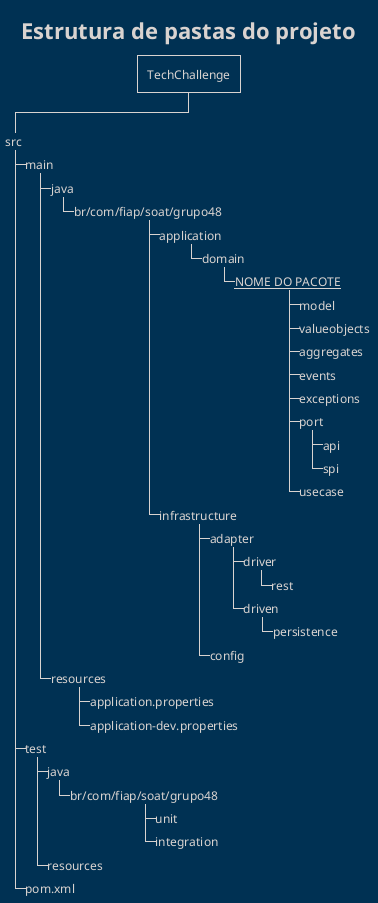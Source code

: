 @startwbs ProjectFolderStructure

!theme blueprint
'!theme mimeograph
'!theme reddress-darkblue
'!theme vibrant

title
    Estrutura de pastas do projeto
end title

* TechChallenge
**_ src
***_ main
****_ java
*****_ br/com/fiap/soat/grupo48
******_ application
*******_ domain
********_ __NOME DO PACOTE__
*********_ model
*********_ valueobjects
*********_ aggregates
*********_ events
*********_ exceptions
*********_ port
**********_ api
**********_ spi
*********_ usecase
******_ infrastructure
*******_ adapter
********_ driver
*********_ rest
********_ driven
*********_ persistence
*******_ config
****_ resources
*****_ application.properties
*****_ application-dev.properties
***_ test
****_ java
*****_ br/com/fiap/soat/grupo48
******_ unit
******_ integration
****_ resources
***_ pom.xml

@endwbs